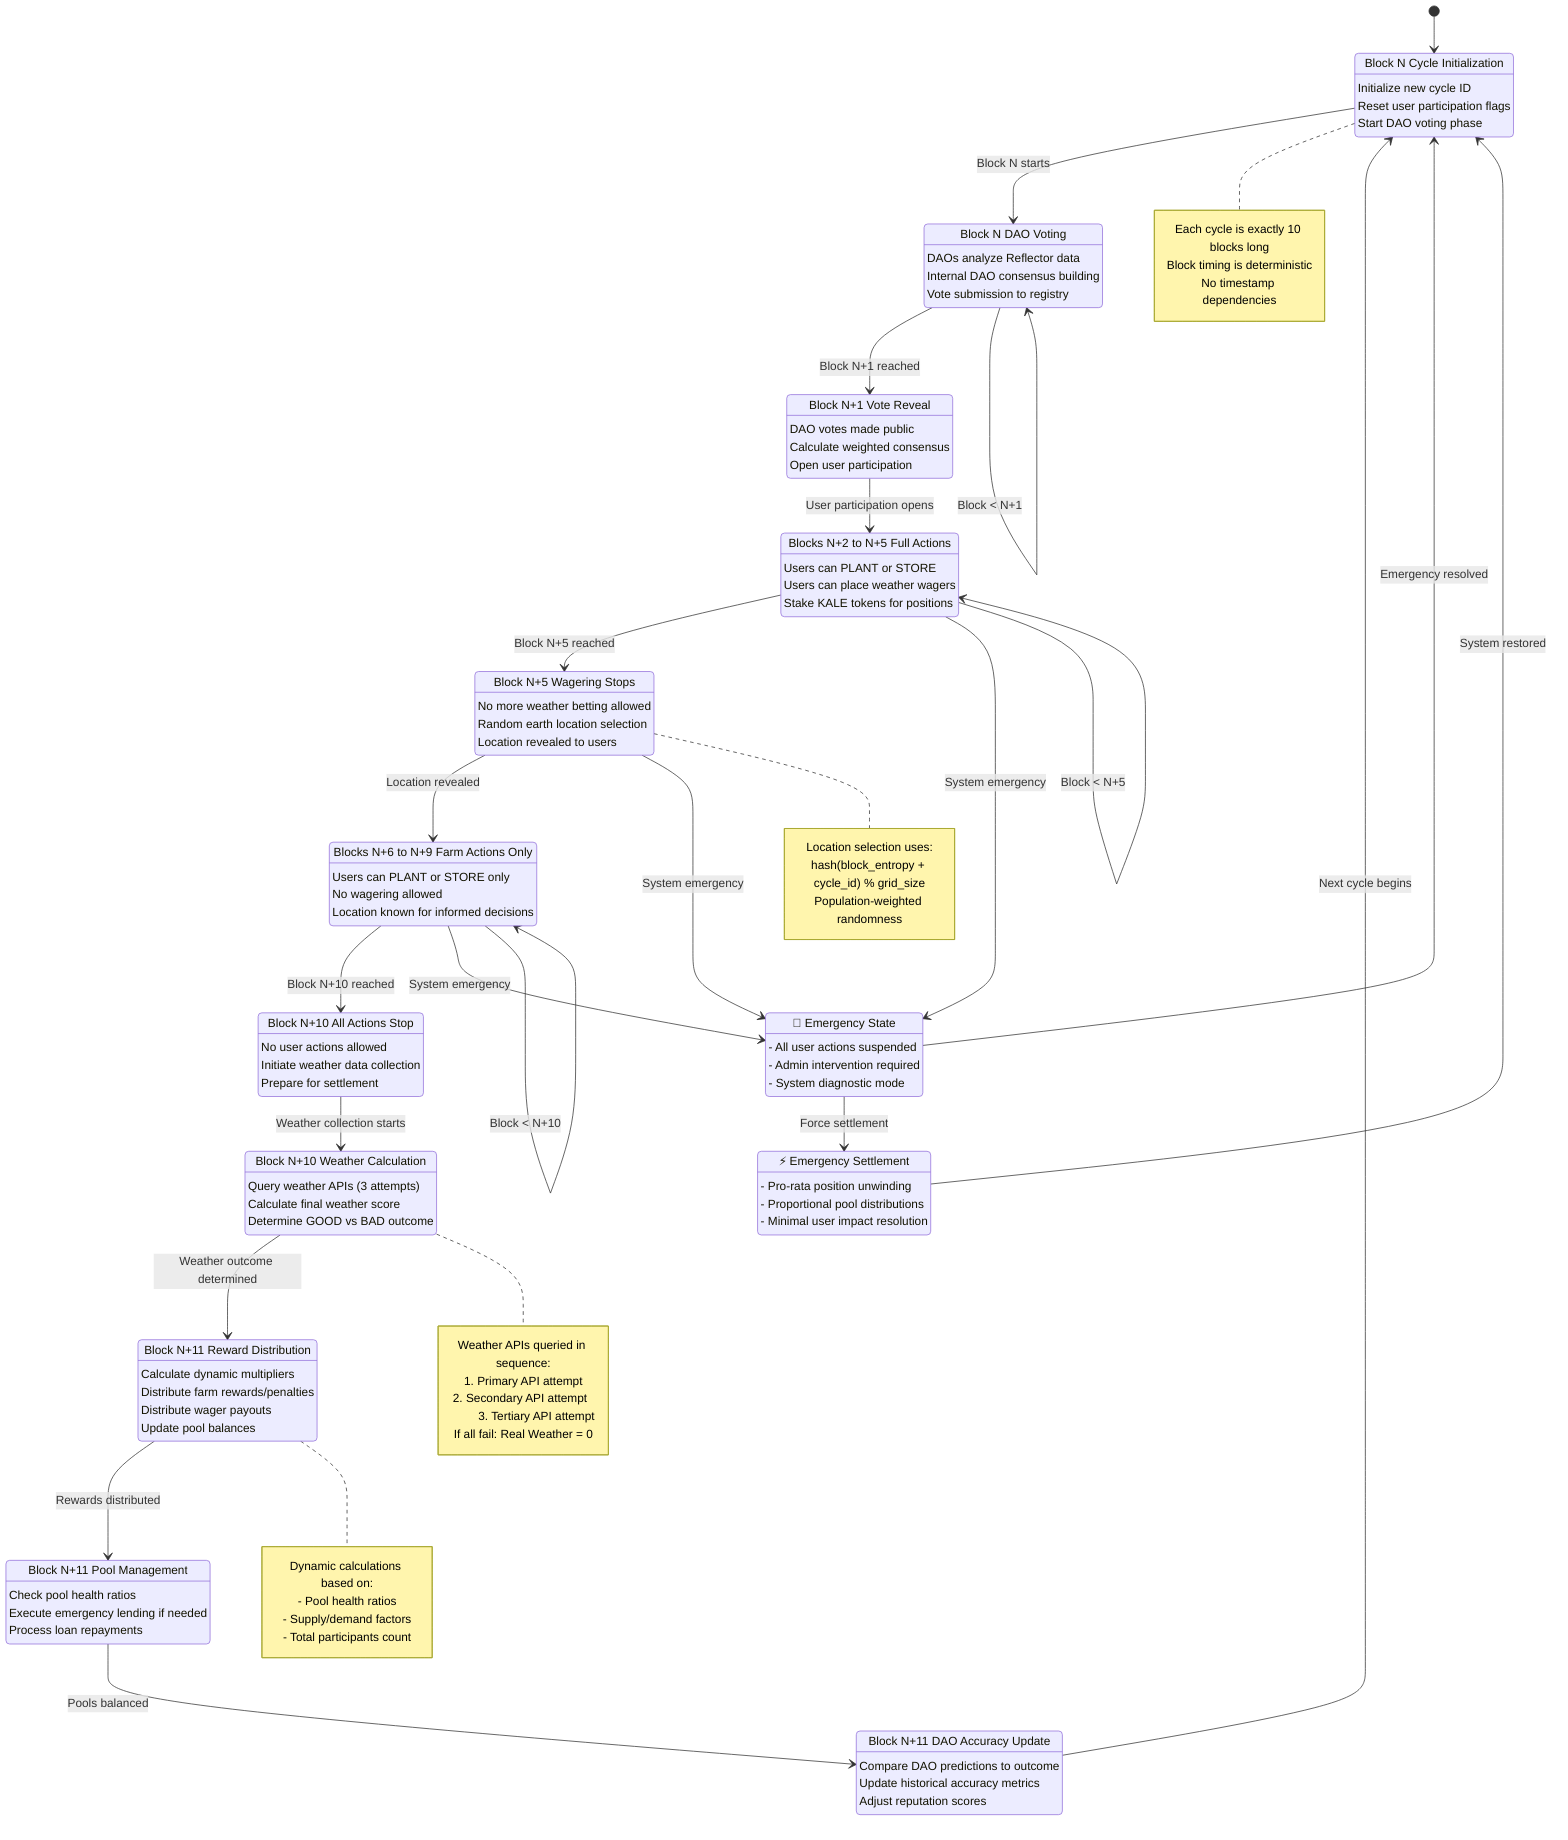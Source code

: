 stateDiagram-v2
    [*] --> CYCLE_START
    
    CYCLE_START : Block N Cycle Initialization
    CYCLE_START : Initialize new cycle ID
    CYCLE_START : Reset user participation flags
    CYCLE_START : Start DAO voting phase
    
    VOTING_PHASE : Block N DAO Voting
    VOTING_PHASE : DAOs analyze Reflector data
    VOTING_PHASE : Internal DAO consensus building
    VOTING_PHASE : Vote submission to registry
    
    REVEAL_PHASE : Block N+1 Vote Reveal
    REVEAL_PHASE : DAO votes made public
    REVEAL_PHASE : Calculate weighted consensus
    REVEAL_PHASE : Open user participation
    
    FULL_PARTICIPATION : Blocks N+2 to N+5 Full Actions
    FULL_PARTICIPATION : Users can PLANT or STORE
    FULL_PARTICIPATION : Users can place weather wagers
    FULL_PARTICIPATION : Stake KALE tokens for positions
    
    WAGER_CLOSE : Block N+5 Wagering Stops
    WAGER_CLOSE : No more weather betting allowed
    WAGER_CLOSE : Random earth location selection
    WAGER_CLOSE : Location revealed to users
    
    FARM_ONLY : Blocks N+6 to N+9 Farm Actions Only
    FARM_ONLY : Users can PLANT or STORE only
    FARM_ONLY : No wagering allowed
    FARM_ONLY : Location known for informed decisions
    
    ACTIONS_CLOSED : Block N+10 All Actions Stop
    ACTIONS_CLOSED : No user actions allowed
    ACTIONS_CLOSED : Initiate weather data collection
    ACTIONS_CLOSED : Prepare for settlement
    
    WEATHER_RESOLUTION : Block N+10 Weather Calculation
    WEATHER_RESOLUTION : Query weather APIs (3 attempts)
    WEATHER_RESOLUTION : Calculate final weather score
    WEATHER_RESOLUTION : Determine GOOD vs BAD outcome
    
    SETTLEMENT : Block N+11 Reward Distribution
    SETTLEMENT : Calculate dynamic multipliers
    SETTLEMENT : Distribute farm rewards/penalties
    SETTLEMENT : Distribute wager payouts
    SETTLEMENT : Update pool balances
    
    POOL_REBALANCING : Block N+11 Pool Management
    POOL_REBALANCING : Check pool health ratios
    POOL_REBALANCING : Execute emergency lending if needed
    POOL_REBALANCING : Process loan repayments
    
    DAO_UPDATE : Block N+11 DAO Accuracy Update
    DAO_UPDATE : Compare DAO predictions to outcome
    DAO_UPDATE : Update historical accuracy metrics
    DAO_UPDATE : Adjust reputation scores
    
    %% State Transitions
    CYCLE_START --> VOTING_PHASE : Block N starts
    VOTING_PHASE --> REVEAL_PHASE : Block N+1 reached
    REVEAL_PHASE --> FULL_PARTICIPATION : User participation opens
    FULL_PARTICIPATION --> WAGER_CLOSE : Block N+5 reached
    WAGER_CLOSE --> FARM_ONLY : Location revealed
    FARM_ONLY --> ACTIONS_CLOSED : Block N+10 reached
    ACTIONS_CLOSED --> WEATHER_RESOLUTION : Weather collection starts
    WEATHER_RESOLUTION --> SETTLEMENT : Weather outcome determined
    SETTLEMENT --> POOL_REBALANCING : Rewards distributed
    POOL_REBALANCING --> DAO_UPDATE : Pools balanced
    DAO_UPDATE --> CYCLE_START : Next cycle begins
    
    %% Emergency Transitions
    FULL_PARTICIPATION --> EMERGENCY_PAUSE : System emergency
    FARM_ONLY --> EMERGENCY_PAUSE : System emergency
    WAGER_CLOSE --> EMERGENCY_PAUSE : System emergency
    
    EMERGENCY_PAUSE : 🚨 Emergency State
    EMERGENCY_PAUSE : - All user actions suspended
    EMERGENCY_PAUSE : - Admin intervention required
    EMERGENCY_PAUSE : - System diagnostic mode
    
    EMERGENCY_PAUSE --> CYCLE_START : Emergency resolved
    EMERGENCY_PAUSE --> EMERGENCY_SETTLEMENT : Force settlement
    
    EMERGENCY_SETTLEMENT : ⚡ Emergency Settlement
    EMERGENCY_SETTLEMENT : - Pro-rata position unwinding
    EMERGENCY_SETTLEMENT : - Proportional pool distributions
    EMERGENCY_SETTLEMENT : - Minimal user impact resolution
    
    EMERGENCY_SETTLEMENT --> CYCLE_START : System restored
    
    %% Self-loops for conditions
    VOTING_PHASE --> VOTING_PHASE : Block < N+1
    FULL_PARTICIPATION --> FULL_PARTICIPATION : Block < N+5
    FARM_ONLY --> FARM_ONLY : Block < N+10
    
    %% Notes
    note right of CYCLE_START
        Each cycle is exactly 10 blocks long
        Block timing is deterministic
        No timestamp dependencies
    end note
    
    note right of WAGER_CLOSE
        Location selection uses:
        hash(block_entropy + cycle_id) % grid_size
        Population-weighted randomness
    end note
    
    note right of WEATHER_RESOLUTION
        Weather APIs queried in sequence:
        1. Primary API attempt
        2. Secondary API attempt  
        3. Tertiary API attempt
        If all fail: Real Weather = 0
    end note
    
    note right of SETTLEMENT
        Dynamic calculations based on:
        - Pool health ratios
        - Supply/demand factors
        - Total participants count
    end note